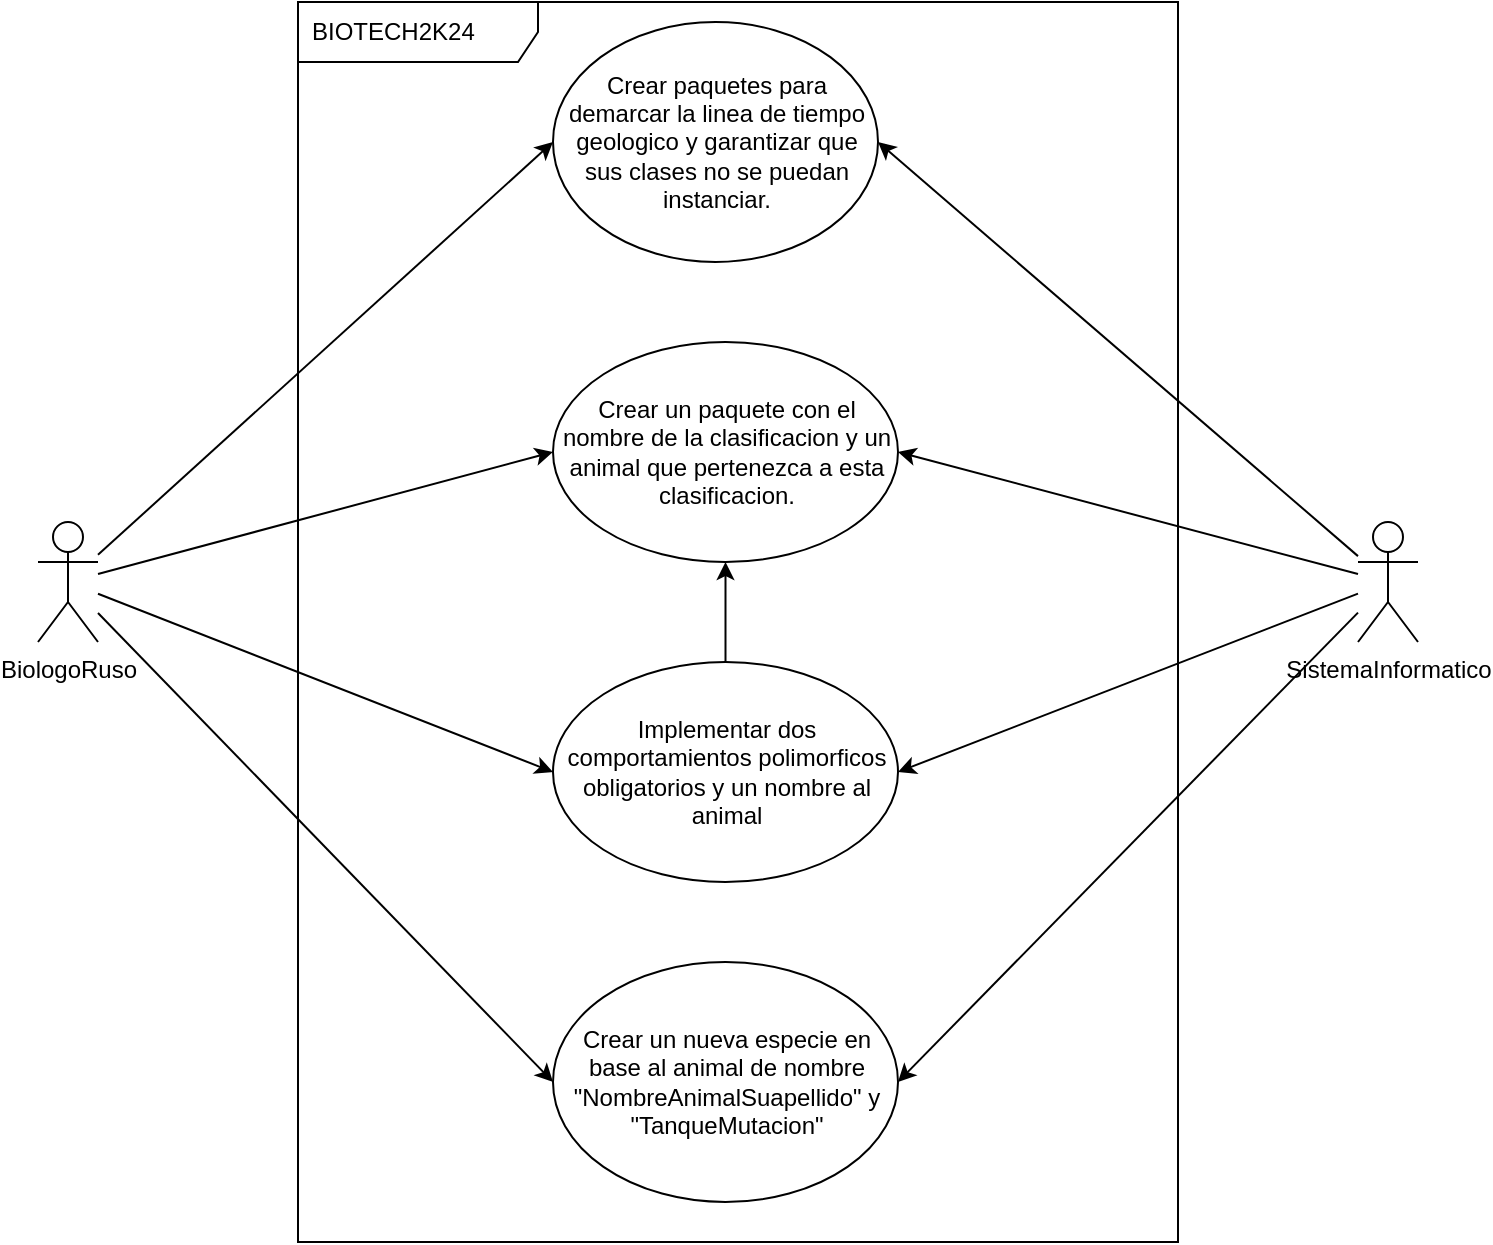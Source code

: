 <mxfile>
    <diagram id="DVqXXxTn2KeF7ENP96Qq" name="Página-1">
        <mxGraphModel dx="809" dy="449" grid="1" gridSize="10" guides="1" tooltips="1" connect="1" arrows="1" fold="1" page="1" pageScale="1" pageWidth="827" pageHeight="1169" math="0" shadow="0">
            <root>
                <mxCell id="0"/>
                <mxCell id="1" parent="0"/>
                <mxCell id="18" style="edgeStyle=none;html=1;entryX=0;entryY=0.5;entryDx=0;entryDy=0;" edge="1" parent="1" source="2" target="4">
                    <mxGeometry relative="1" as="geometry"/>
                </mxCell>
                <mxCell id="19" style="edgeStyle=none;html=1;entryX=0;entryY=0.5;entryDx=0;entryDy=0;" edge="1" parent="1" source="2" target="8">
                    <mxGeometry relative="1" as="geometry"/>
                </mxCell>
                <mxCell id="20" style="edgeStyle=none;html=1;entryX=0;entryY=0.5;entryDx=0;entryDy=0;" edge="1" parent="1" source="2" target="7">
                    <mxGeometry relative="1" as="geometry"/>
                </mxCell>
                <mxCell id="21" style="edgeStyle=none;html=1;entryX=0;entryY=0.5;entryDx=0;entryDy=0;" edge="1" parent="1" source="2" target="5">
                    <mxGeometry relative="1" as="geometry"/>
                </mxCell>
                <mxCell id="2" value="BiologoRuso" style="shape=umlActor;verticalLabelPosition=bottom;verticalAlign=top;html=1;" vertex="1" parent="1">
                    <mxGeometry x="40" y="290" width="30" height="60" as="geometry"/>
                </mxCell>
                <mxCell id="22" style="edgeStyle=none;html=1;entryX=1;entryY=0.5;entryDx=0;entryDy=0;" edge="1" parent="1" source="3" target="8">
                    <mxGeometry relative="1" as="geometry"/>
                </mxCell>
                <mxCell id="23" style="edgeStyle=none;html=1;entryX=1;entryY=0.5;entryDx=0;entryDy=0;" edge="1" parent="1" source="3" target="7">
                    <mxGeometry relative="1" as="geometry"/>
                </mxCell>
                <mxCell id="24" style="edgeStyle=none;html=1;entryX=1;entryY=0.5;entryDx=0;entryDy=0;" edge="1" parent="1" source="3" target="5">
                    <mxGeometry relative="1" as="geometry"/>
                </mxCell>
                <mxCell id="25" style="edgeStyle=none;html=1;entryX=1;entryY=0.5;entryDx=0;entryDy=0;" edge="1" parent="1" source="3" target="4">
                    <mxGeometry relative="1" as="geometry"/>
                </mxCell>
                <mxCell id="3" value="SistemaInformatico" style="shape=umlActor;verticalLabelPosition=bottom;verticalAlign=top;html=1;" vertex="1" parent="1">
                    <mxGeometry x="700" y="290" width="30" height="60" as="geometry"/>
                </mxCell>
                <mxCell id="4" value="Crear un nueva especie en base al animal de nombre &quot;NombreAnimalSuapellido&quot; y &quot;TanqueMutacion&quot;" style="ellipse;whiteSpace=wrap;html=1;" vertex="1" parent="1">
                    <mxGeometry x="297.5" y="510" width="172.5" height="120" as="geometry"/>
                </mxCell>
                <mxCell id="26" style="edgeStyle=none;html=1;entryX=0.5;entryY=1;entryDx=0;entryDy=0;" edge="1" parent="1" source="5" target="7">
                    <mxGeometry relative="1" as="geometry"/>
                </mxCell>
                <mxCell id="5" value="Implementar dos comportamientos polimorficos obligatorios y un nombre al animal" style="ellipse;whiteSpace=wrap;html=1;" vertex="1" parent="1">
                    <mxGeometry x="297.5" y="360" width="172.5" height="110" as="geometry"/>
                </mxCell>
                <mxCell id="7" value="Crear un paquete con el nombre de la clasificacion y un animal que pertenezca a esta clasificacion." style="ellipse;whiteSpace=wrap;html=1;" vertex="1" parent="1">
                    <mxGeometry x="297.5" y="200" width="172.5" height="110" as="geometry"/>
                </mxCell>
                <mxCell id="8" value="Crear paquetes para demarcar la linea de tiempo geologico y garantizar que sus clases no se puedan instanciar." style="ellipse;whiteSpace=wrap;html=1;" vertex="1" parent="1">
                    <mxGeometry x="297.5" y="40" width="162.5" height="120" as="geometry"/>
                </mxCell>
                <mxCell id="27" value="BIOTECH2K24" style="shape=umlFrame;whiteSpace=wrap;html=1;width=120;height=30;boundedLbl=1;verticalAlign=middle;align=left;spacingLeft=5;" vertex="1" parent="1">
                    <mxGeometry x="170" y="30" width="440" height="620" as="geometry"/>
                </mxCell>
            </root>
        </mxGraphModel>
    </diagram>
</mxfile>